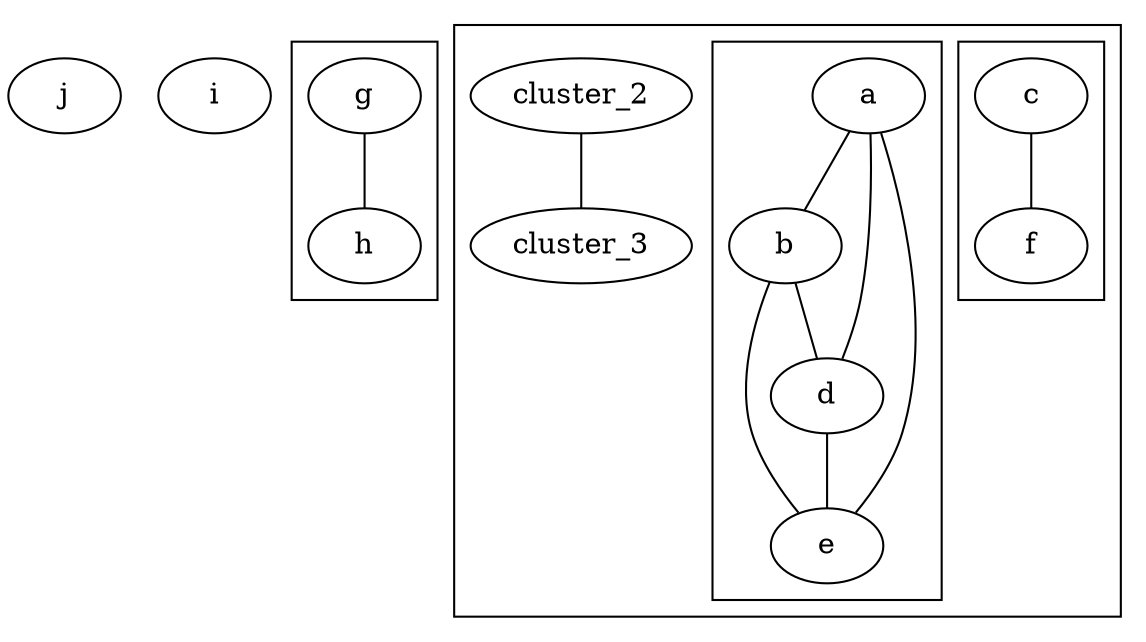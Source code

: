 digraph G {
  edge [dir=none]
n_15 [label="j" style="setlinewidth(1)" ]
n_14 [label="i" style="setlinewidth(1)" ]
  subgraph cluster_4 {
n_12 [label="g" style="setlinewidth(1)" ]
n_13 [label="h" style="setlinewidth(1)" ]
n_12 -> n_13 []
  }
  subgraph cluster_5 {
cluster_3 []
cluster_2 []
cluster_2 -> cluster_3 []
    subgraph cluster_2 {
n_6 [label="a" style="setlinewidth(1)" ]
n_7 [label="b" style="setlinewidth(1)" ]
n_9 [label="d" style="setlinewidth(1)" ]
n_10 [label="e" style="setlinewidth(1)" ]
n_6 -> n_7 []
n_6 -> n_9 []
n_7 -> n_9 []
n_6 -> n_10 []
n_7 -> n_10 []
n_9 -> n_10 []
    }
    subgraph cluster_3 {
n_8 [label="c" style="setlinewidth(1)" ]
n_11 [label="f" style="setlinewidth(1)" ]
n_8 -> n_11 []
    }
  }
}
